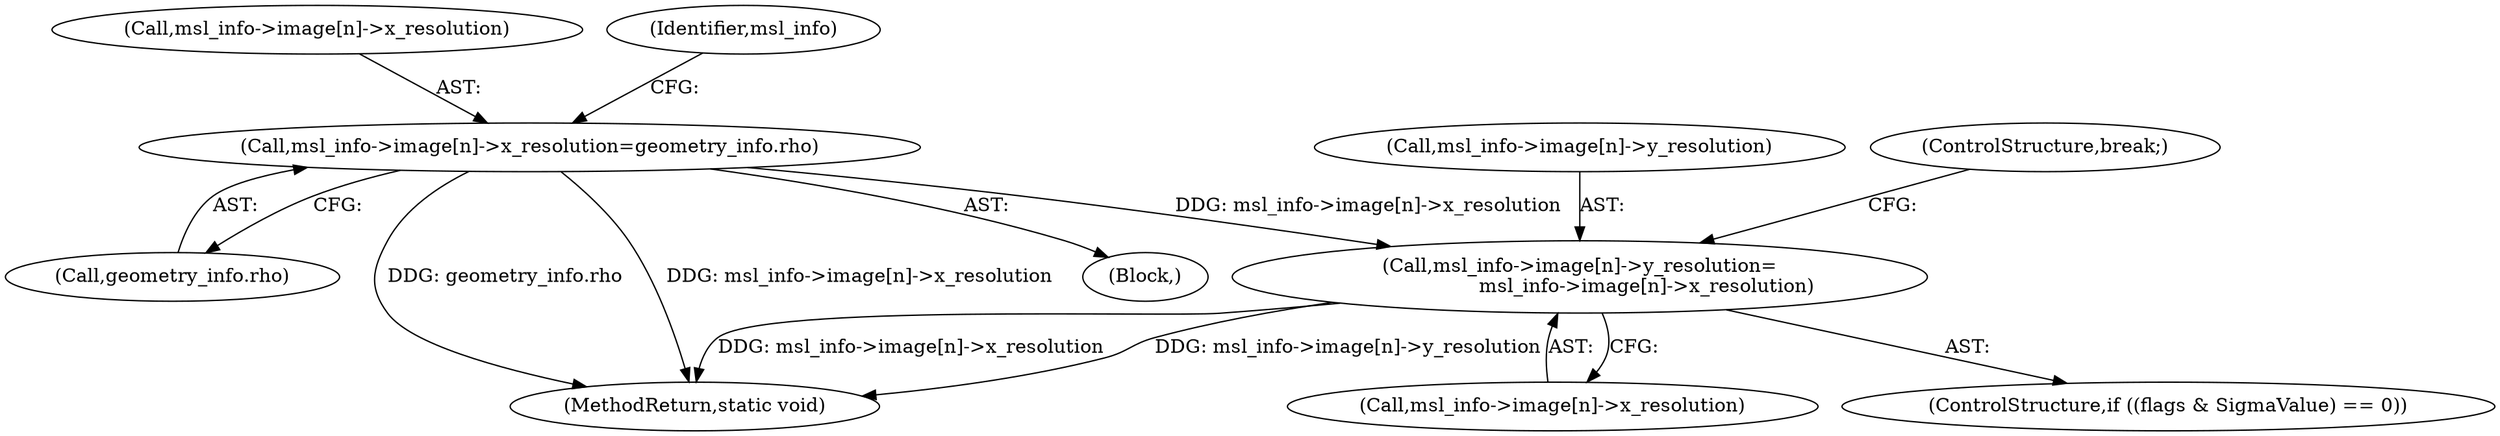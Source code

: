digraph "0_ImageMagick_56d6e20de489113617cbbddaf41e92600a34db22@pointer" {
"1015980" [label="(Call,msl_info->image[n]->y_resolution=\n                      msl_info->image[n]->x_resolution)"];
"1015952" [label="(Call,msl_info->image[n]->x_resolution=geometry_info.rho)"];
"1019610" [label="(MethodReturn,static void)"];
"1015981" [label="(Call,msl_info->image[n]->y_resolution)"];
"1015980" [label="(Call,msl_info->image[n]->y_resolution=\n                      msl_info->image[n]->x_resolution)"];
"1015988" [label="(Call,msl_info->image[n]->x_resolution)"];
"1015953" [label="(Call,msl_info->image[n]->x_resolution)"];
"1015974" [label="(ControlStructure,if ((flags & SigmaValue) == 0))"];
"1015945" [label="(Block,)"];
"1015967" [label="(Identifier,msl_info)"];
"1015952" [label="(Call,msl_info->image[n]->x_resolution=geometry_info.rho)"];
"1015960" [label="(Call,geometry_info.rho)"];
"1015995" [label="(ControlStructure,break;)"];
"1015980" -> "1015974"  [label="AST: "];
"1015980" -> "1015988"  [label="CFG: "];
"1015981" -> "1015980"  [label="AST: "];
"1015988" -> "1015980"  [label="AST: "];
"1015995" -> "1015980"  [label="CFG: "];
"1015980" -> "1019610"  [label="DDG: msl_info->image[n]->x_resolution"];
"1015980" -> "1019610"  [label="DDG: msl_info->image[n]->y_resolution"];
"1015952" -> "1015980"  [label="DDG: msl_info->image[n]->x_resolution"];
"1015952" -> "1015945"  [label="AST: "];
"1015952" -> "1015960"  [label="CFG: "];
"1015953" -> "1015952"  [label="AST: "];
"1015960" -> "1015952"  [label="AST: "];
"1015967" -> "1015952"  [label="CFG: "];
"1015952" -> "1019610"  [label="DDG: msl_info->image[n]->x_resolution"];
"1015952" -> "1019610"  [label="DDG: geometry_info.rho"];
}
